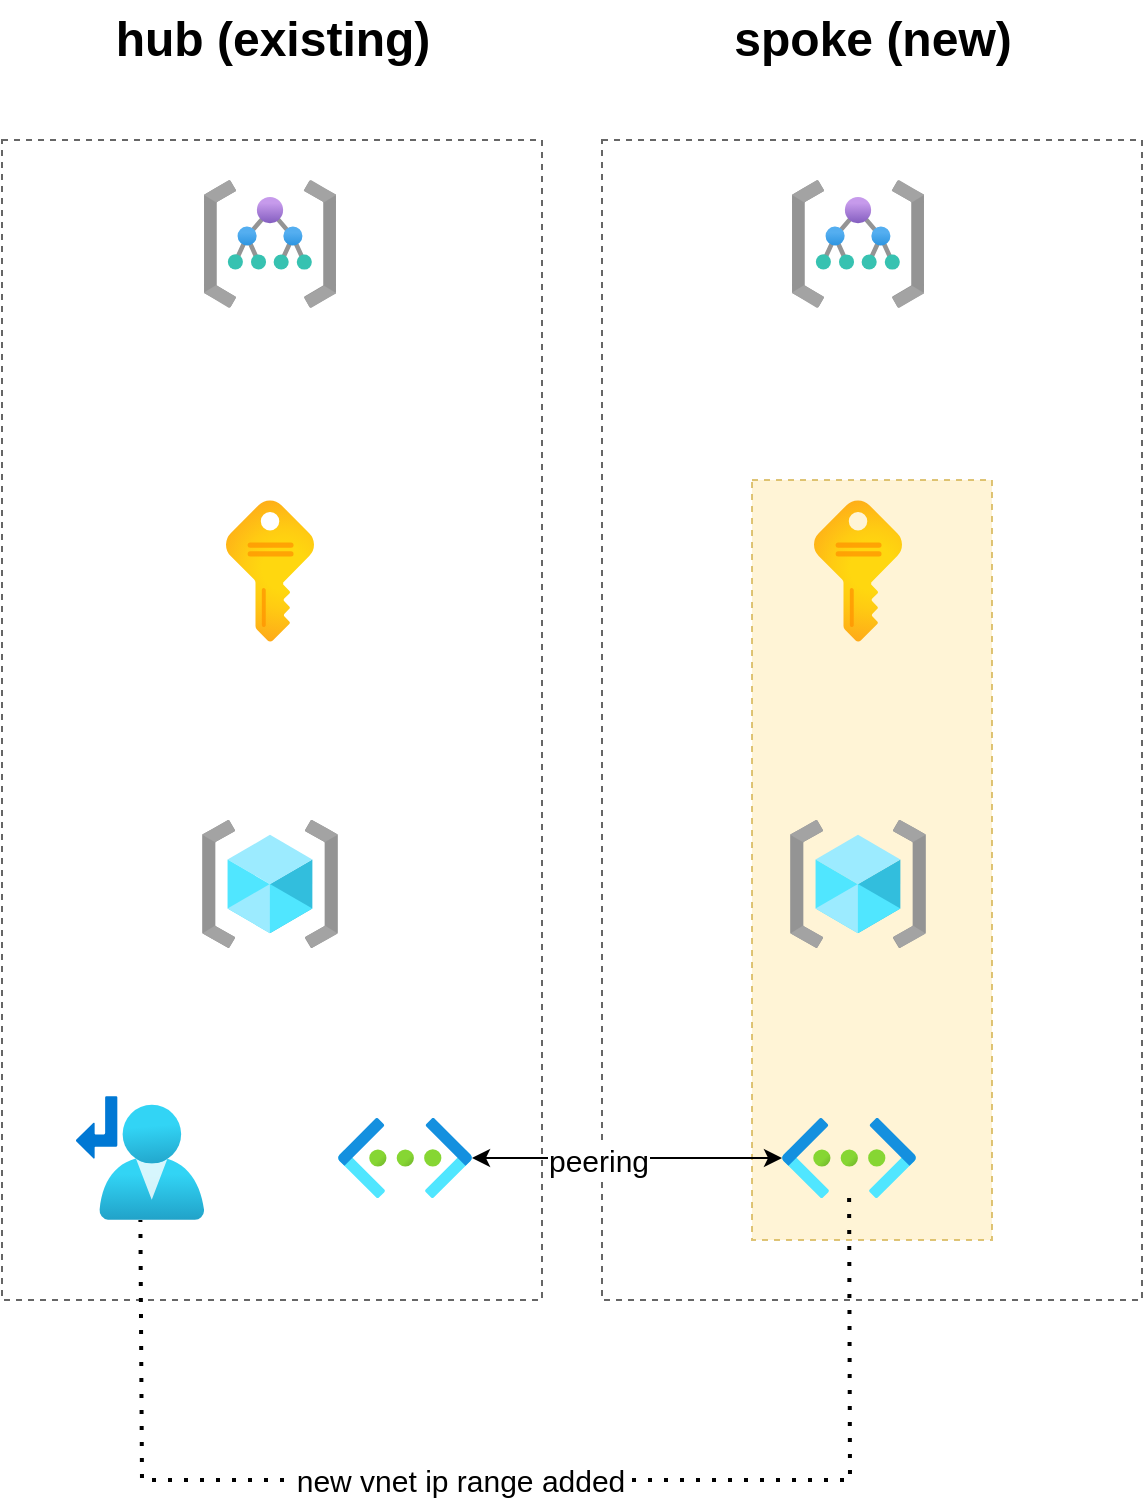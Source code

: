 <mxfile version="20.8.23" type="github">
  <diagram name="Page-1" id="w86fXEYiLEM7NNfeaBq7">
    <mxGraphModel dx="1678" dy="933" grid="1" gridSize="10" guides="1" tooltips="1" connect="1" arrows="1" fold="1" page="1" pageScale="1" pageWidth="827" pageHeight="1169" math="0" shadow="0">
      <root>
        <mxCell id="0" />
        <mxCell id="1" parent="0" />
        <mxCell id="xhqUebljRvIyVb8sI_vI-24" value="" style="rounded=0;whiteSpace=wrap;html=1;dashed=1;fillColor=#fff2cc;strokeColor=#d6b656;opacity=80;" vertex="1" parent="1">
          <mxGeometry x="425" y="290" width="120" height="380" as="geometry" />
        </mxCell>
        <mxCell id="xhqUebljRvIyVb8sI_vI-14" value="" style="rounded=0;whiteSpace=wrap;html=1;fillColor=none;fontColor=#333333;strokeColor=#666666;dashed=1;" vertex="1" parent="1">
          <mxGeometry x="50" y="120" width="270" height="580" as="geometry" />
        </mxCell>
        <mxCell id="xhqUebljRvIyVb8sI_vI-15" value="" style="rounded=0;whiteSpace=wrap;html=1;fillColor=none;fontColor=#333333;strokeColor=#666666;dashed=1;" vertex="1" parent="1">
          <mxGeometry x="350" y="120" width="270" height="580" as="geometry" />
        </mxCell>
        <mxCell id="xhqUebljRvIyVb8sI_vI-1" value="" style="aspect=fixed;html=1;points=[];align=center;image;fontSize=12;image=img/lib/azure2/general/Resource_Groups.svg;" vertex="1" parent="1">
          <mxGeometry x="150" y="460" width="68" height="64" as="geometry" />
        </mxCell>
        <mxCell id="xhqUebljRvIyVb8sI_vI-2" value="" style="aspect=fixed;html=1;points=[];align=center;image;fontSize=12;image=img/lib/azure2/general/Subscriptions.svg;" vertex="1" parent="1">
          <mxGeometry x="162" y="300" width="44" height="71" as="geometry" />
        </mxCell>
        <mxCell id="xhqUebljRvIyVb8sI_vI-3" value="" style="aspect=fixed;html=1;points=[];align=center;image;fontSize=12;image=img/lib/azure2/general/Management_Groups.svg;" vertex="1" parent="1">
          <mxGeometry x="151" y="140" width="66" height="64" as="geometry" />
        </mxCell>
        <mxCell id="xhqUebljRvIyVb8sI_vI-18" style="edgeStyle=orthogonalEdgeStyle;rounded=0;orthogonalLoop=1;jettySize=auto;html=1;startArrow=classic;startFill=1;" edge="1" parent="1" source="xhqUebljRvIyVb8sI_vI-4" target="xhqUebljRvIyVb8sI_vI-9">
          <mxGeometry relative="1" as="geometry" />
        </mxCell>
        <mxCell id="xhqUebljRvIyVb8sI_vI-22" value="peering" style="edgeLabel;html=1;align=center;verticalAlign=middle;resizable=0;points=[];fontSize=15;" vertex="1" connectable="0" parent="xhqUebljRvIyVb8sI_vI-18">
          <mxGeometry x="-0.187" y="-1" relative="1" as="geometry">
            <mxPoint as="offset" />
          </mxGeometry>
        </mxCell>
        <mxCell id="xhqUebljRvIyVb8sI_vI-4" value="" style="aspect=fixed;html=1;points=[];align=center;image;fontSize=12;image=img/lib/azure2/networking/Virtual_Networks.svg;" vertex="1" parent="1">
          <mxGeometry x="218" y="609" width="67" height="40" as="geometry" />
        </mxCell>
        <mxCell id="xhqUebljRvIyVb8sI_vI-5" value="" style="aspect=fixed;html=1;points=[];align=center;image;fontSize=12;image=img/lib/azure2/networking/Route_Tables.svg;" vertex="1" parent="1">
          <mxGeometry x="87" y="598" width="64" height="62" as="geometry" />
        </mxCell>
        <mxCell id="xhqUebljRvIyVb8sI_vI-6" value="" style="aspect=fixed;html=1;points=[];align=center;image;fontSize=12;image=img/lib/azure2/general/Resource_Groups.svg;" vertex="1" parent="1">
          <mxGeometry x="444" y="460" width="68" height="64" as="geometry" />
        </mxCell>
        <mxCell id="xhqUebljRvIyVb8sI_vI-7" value="" style="aspect=fixed;html=1;points=[];align=center;image;fontSize=12;image=img/lib/azure2/general/Subscriptions.svg;" vertex="1" parent="1">
          <mxGeometry x="456" y="300" width="44" height="71" as="geometry" />
        </mxCell>
        <mxCell id="xhqUebljRvIyVb8sI_vI-8" value="" style="aspect=fixed;html=1;points=[];align=center;image;fontSize=12;image=img/lib/azure2/general/Management_Groups.svg;" vertex="1" parent="1">
          <mxGeometry x="445" y="140" width="66" height="64" as="geometry" />
        </mxCell>
        <mxCell id="xhqUebljRvIyVb8sI_vI-9" value="" style="aspect=fixed;html=1;points=[];align=center;image;fontSize=12;image=img/lib/azure2/networking/Virtual_Networks.svg;" vertex="1" parent="1">
          <mxGeometry x="440" y="609" width="67" height="40" as="geometry" />
        </mxCell>
        <mxCell id="xhqUebljRvIyVb8sI_vI-16" value="hub (existing)" style="text;strokeColor=none;fillColor=none;html=1;fontSize=24;fontStyle=1;verticalAlign=middle;align=center;" vertex="1" parent="1">
          <mxGeometry x="135" y="50" width="100" height="40" as="geometry" />
        </mxCell>
        <mxCell id="xhqUebljRvIyVb8sI_vI-19" value="spoke (new)" style="text;strokeColor=none;fillColor=none;html=1;fontSize=24;fontStyle=1;verticalAlign=middle;align=center;" vertex="1" parent="1">
          <mxGeometry x="435" y="50" width="100" height="40" as="geometry" />
        </mxCell>
        <mxCell id="xhqUebljRvIyVb8sI_vI-20" value="" style="endArrow=none;dashed=1;html=1;dashPattern=1 3;strokeWidth=2;rounded=0;" edge="1" parent="1" source="xhqUebljRvIyVb8sI_vI-9" target="xhqUebljRvIyVb8sI_vI-5">
          <mxGeometry width="50" height="50" relative="1" as="geometry">
            <mxPoint x="220" y="800" as="sourcePoint" />
            <mxPoint x="270" y="750" as="targetPoint" />
            <Array as="points">
              <mxPoint x="474" y="790" />
              <mxPoint x="120" y="790" />
            </Array>
          </mxGeometry>
        </mxCell>
        <mxCell id="xhqUebljRvIyVb8sI_vI-23" value="new vnet ip range added" style="edgeLabel;html=1;align=center;verticalAlign=middle;resizable=0;points=[];fontSize=15;" vertex="1" connectable="0" parent="xhqUebljRvIyVb8sI_vI-20">
          <mxGeometry x="0.075" relative="1" as="geometry">
            <mxPoint as="offset" />
          </mxGeometry>
        </mxCell>
      </root>
    </mxGraphModel>
  </diagram>
</mxfile>
